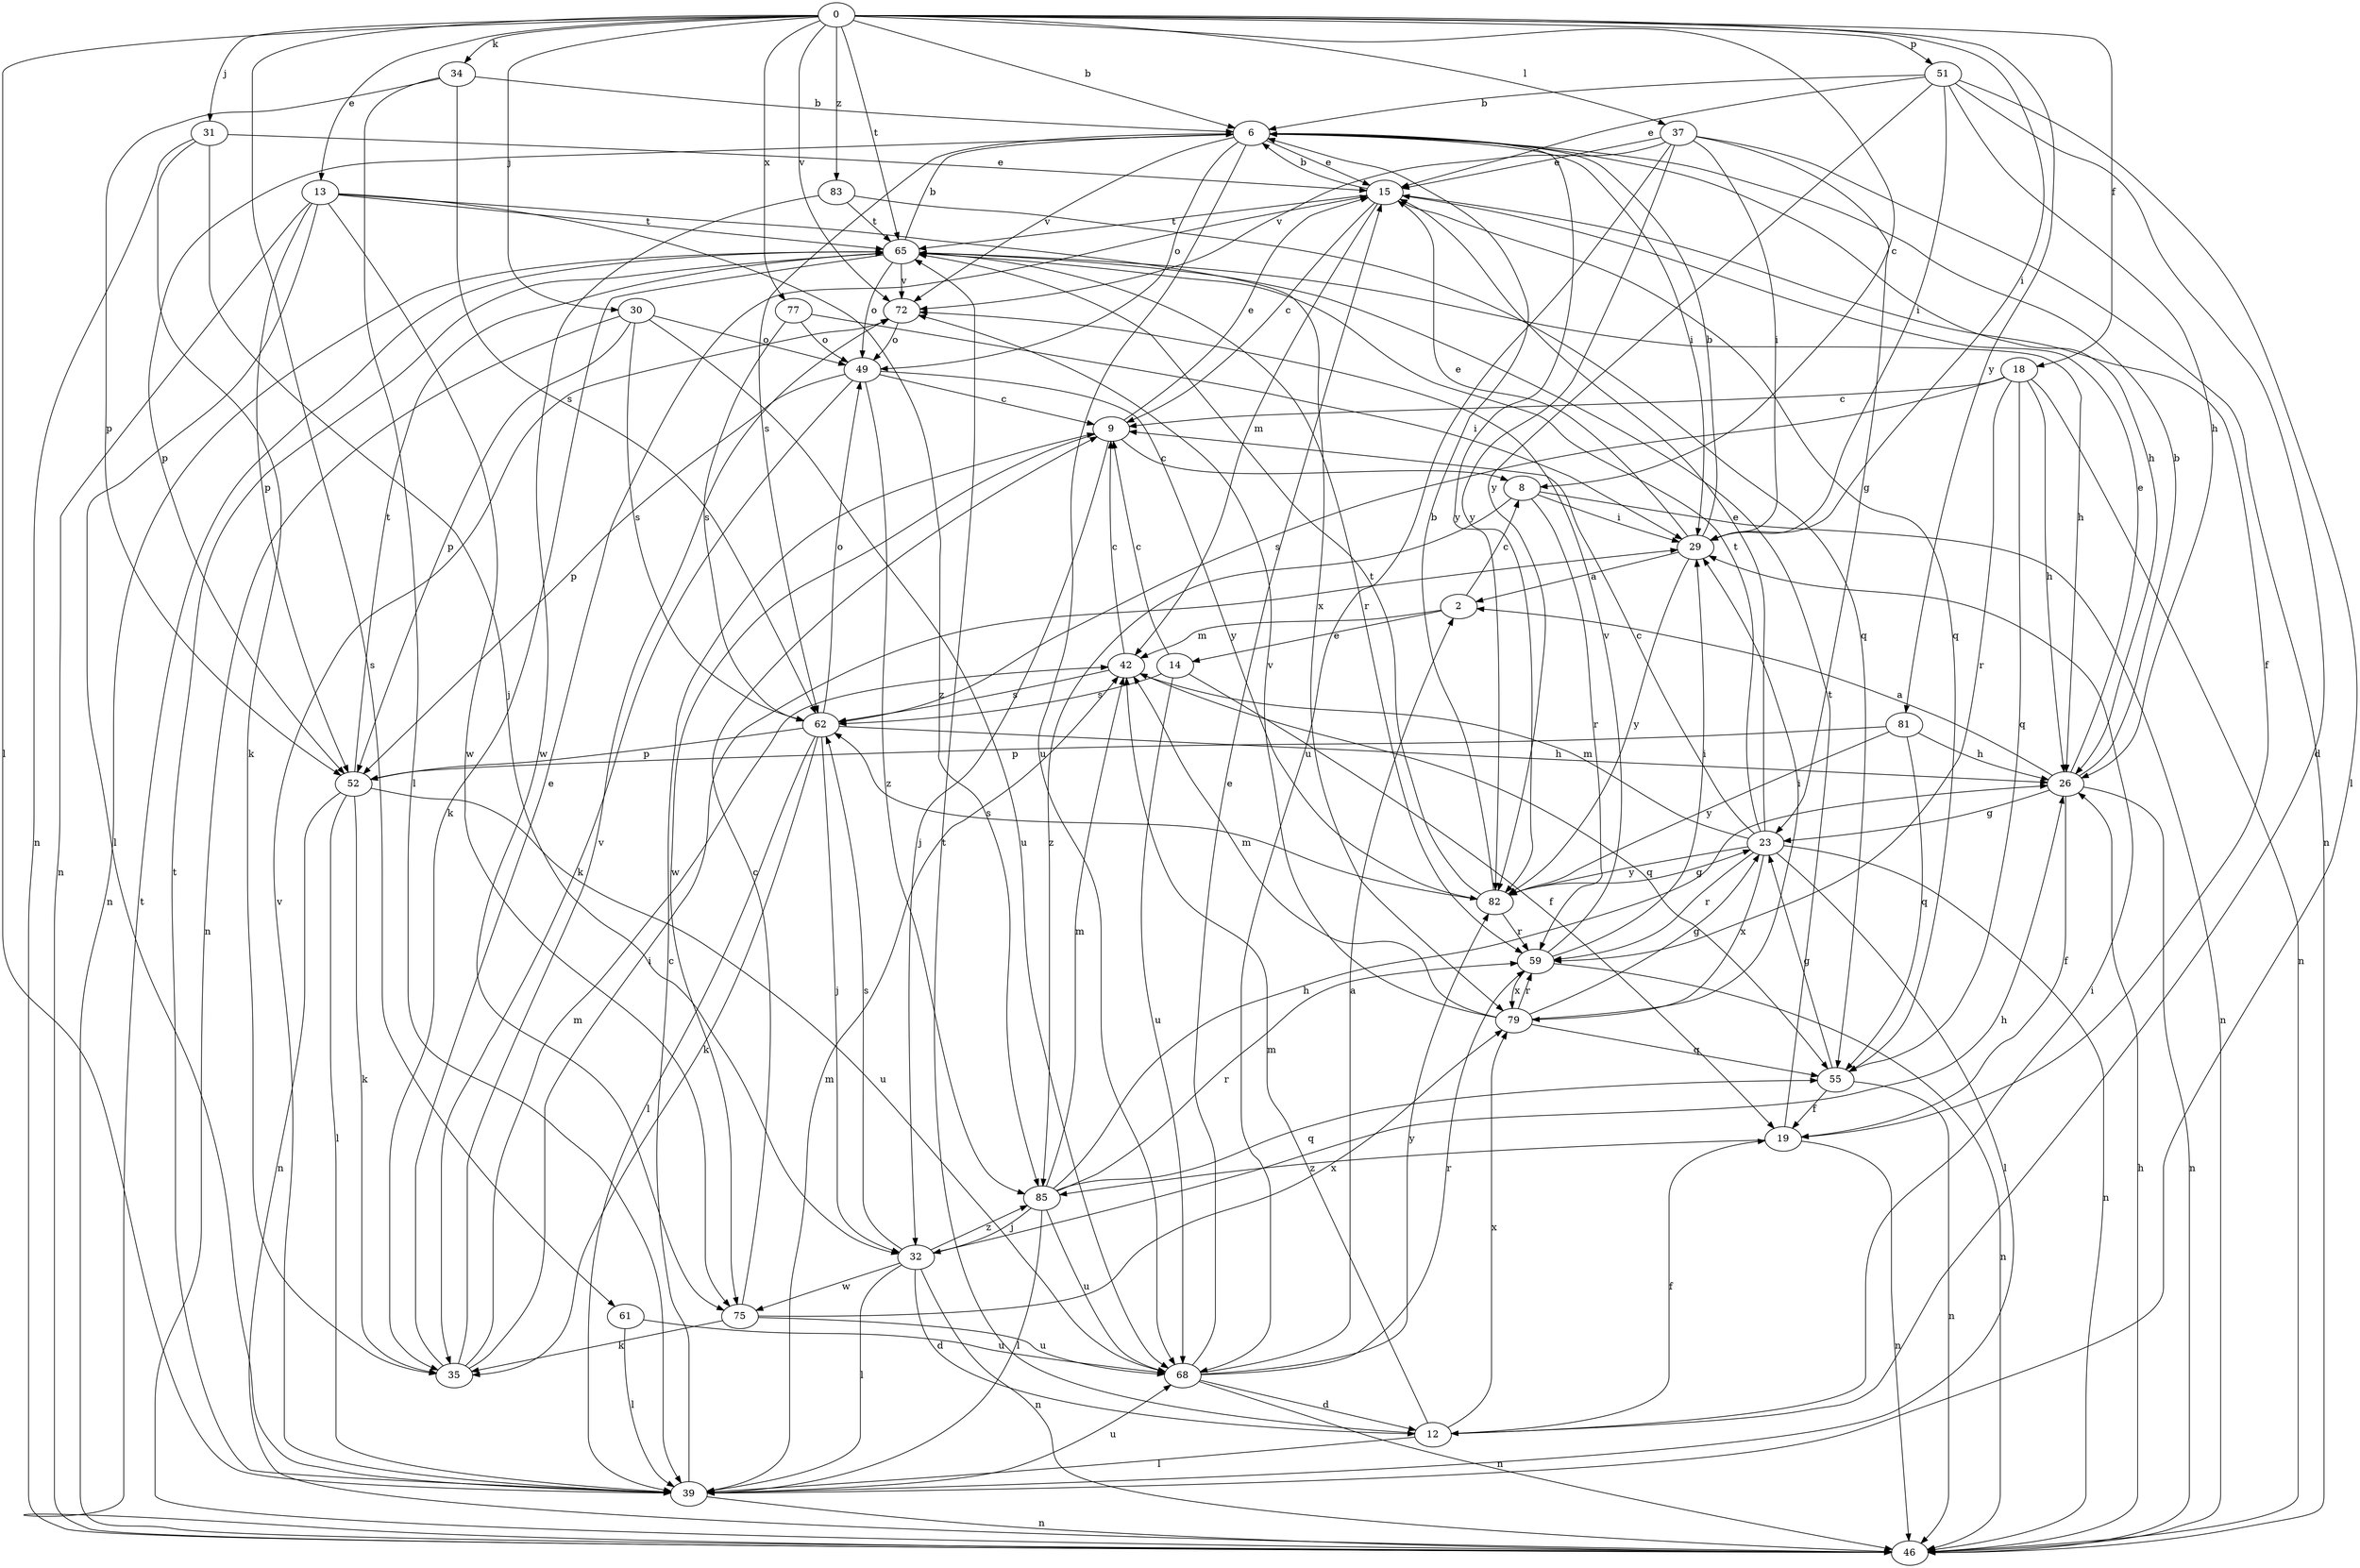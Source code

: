 strict digraph  {
0;
2;
6;
8;
9;
12;
13;
14;
15;
18;
19;
23;
26;
29;
30;
31;
32;
34;
35;
37;
39;
42;
46;
49;
51;
52;
55;
59;
61;
62;
65;
68;
72;
75;
77;
79;
81;
82;
83;
85;
0 -> 6  [label=b];
0 -> 8  [label=c];
0 -> 13  [label=e];
0 -> 18  [label=f];
0 -> 29  [label=i];
0 -> 30  [label=j];
0 -> 31  [label=j];
0 -> 34  [label=k];
0 -> 37  [label=l];
0 -> 39  [label=l];
0 -> 51  [label=p];
0 -> 61  [label=s];
0 -> 65  [label=t];
0 -> 72  [label=v];
0 -> 77  [label=x];
0 -> 81  [label=y];
0 -> 83  [label=z];
2 -> 8  [label=c];
2 -> 14  [label=e];
2 -> 42  [label=m];
6 -> 15  [label=e];
6 -> 26  [label=h];
6 -> 29  [label=i];
6 -> 49  [label=o];
6 -> 52  [label=p];
6 -> 62  [label=s];
6 -> 68  [label=u];
6 -> 72  [label=v];
6 -> 82  [label=y];
8 -> 29  [label=i];
8 -> 46  [label=n];
8 -> 59  [label=r];
8 -> 85  [label=z];
9 -> 8  [label=c];
9 -> 15  [label=e];
9 -> 32  [label=j];
9 -> 75  [label=w];
12 -> 19  [label=f];
12 -> 29  [label=i];
12 -> 39  [label=l];
12 -> 42  [label=m];
12 -> 65  [label=t];
12 -> 79  [label=x];
13 -> 39  [label=l];
13 -> 46  [label=n];
13 -> 52  [label=p];
13 -> 65  [label=t];
13 -> 75  [label=w];
13 -> 79  [label=x];
13 -> 85  [label=z];
14 -> 9  [label=c];
14 -> 19  [label=f];
14 -> 62  [label=s];
14 -> 68  [label=u];
15 -> 6  [label=b];
15 -> 9  [label=c];
15 -> 19  [label=f];
15 -> 42  [label=m];
15 -> 55  [label=q];
15 -> 65  [label=t];
18 -> 9  [label=c];
18 -> 26  [label=h];
18 -> 46  [label=n];
18 -> 55  [label=q];
18 -> 59  [label=r];
18 -> 62  [label=s];
19 -> 46  [label=n];
19 -> 65  [label=t];
19 -> 85  [label=z];
23 -> 9  [label=c];
23 -> 15  [label=e];
23 -> 39  [label=l];
23 -> 42  [label=m];
23 -> 46  [label=n];
23 -> 59  [label=r];
23 -> 65  [label=t];
23 -> 79  [label=x];
23 -> 82  [label=y];
26 -> 2  [label=a];
26 -> 6  [label=b];
26 -> 15  [label=e];
26 -> 19  [label=f];
26 -> 23  [label=g];
26 -> 46  [label=n];
29 -> 2  [label=a];
29 -> 6  [label=b];
29 -> 15  [label=e];
29 -> 82  [label=y];
30 -> 46  [label=n];
30 -> 49  [label=o];
30 -> 52  [label=p];
30 -> 62  [label=s];
30 -> 68  [label=u];
31 -> 15  [label=e];
31 -> 32  [label=j];
31 -> 35  [label=k];
31 -> 46  [label=n];
32 -> 12  [label=d];
32 -> 26  [label=h];
32 -> 39  [label=l];
32 -> 46  [label=n];
32 -> 62  [label=s];
32 -> 75  [label=w];
32 -> 85  [label=z];
34 -> 6  [label=b];
34 -> 39  [label=l];
34 -> 52  [label=p];
34 -> 62  [label=s];
35 -> 15  [label=e];
35 -> 29  [label=i];
35 -> 42  [label=m];
35 -> 72  [label=v];
37 -> 15  [label=e];
37 -> 23  [label=g];
37 -> 29  [label=i];
37 -> 46  [label=n];
37 -> 68  [label=u];
37 -> 72  [label=v];
37 -> 82  [label=y];
39 -> 9  [label=c];
39 -> 42  [label=m];
39 -> 46  [label=n];
39 -> 65  [label=t];
39 -> 68  [label=u];
39 -> 72  [label=v];
42 -> 9  [label=c];
42 -> 55  [label=q];
42 -> 62  [label=s];
46 -> 26  [label=h];
46 -> 65  [label=t];
49 -> 9  [label=c];
49 -> 35  [label=k];
49 -> 52  [label=p];
49 -> 82  [label=y];
49 -> 85  [label=z];
51 -> 6  [label=b];
51 -> 12  [label=d];
51 -> 15  [label=e];
51 -> 26  [label=h];
51 -> 29  [label=i];
51 -> 39  [label=l];
51 -> 82  [label=y];
52 -> 35  [label=k];
52 -> 39  [label=l];
52 -> 46  [label=n];
52 -> 65  [label=t];
52 -> 68  [label=u];
55 -> 19  [label=f];
55 -> 23  [label=g];
55 -> 46  [label=n];
59 -> 29  [label=i];
59 -> 46  [label=n];
59 -> 72  [label=v];
59 -> 79  [label=x];
61 -> 39  [label=l];
61 -> 68  [label=u];
62 -> 26  [label=h];
62 -> 32  [label=j];
62 -> 35  [label=k];
62 -> 39  [label=l];
62 -> 49  [label=o];
62 -> 52  [label=p];
65 -> 6  [label=b];
65 -> 26  [label=h];
65 -> 35  [label=k];
65 -> 46  [label=n];
65 -> 49  [label=o];
65 -> 59  [label=r];
65 -> 72  [label=v];
68 -> 2  [label=a];
68 -> 12  [label=d];
68 -> 15  [label=e];
68 -> 46  [label=n];
68 -> 59  [label=r];
68 -> 82  [label=y];
72 -> 49  [label=o];
75 -> 9  [label=c];
75 -> 35  [label=k];
75 -> 68  [label=u];
75 -> 79  [label=x];
77 -> 29  [label=i];
77 -> 49  [label=o];
77 -> 62  [label=s];
79 -> 23  [label=g];
79 -> 29  [label=i];
79 -> 42  [label=m];
79 -> 55  [label=q];
79 -> 59  [label=r];
79 -> 72  [label=v];
81 -> 26  [label=h];
81 -> 52  [label=p];
81 -> 55  [label=q];
81 -> 82  [label=y];
82 -> 6  [label=b];
82 -> 23  [label=g];
82 -> 59  [label=r];
82 -> 62  [label=s];
82 -> 65  [label=t];
83 -> 55  [label=q];
83 -> 65  [label=t];
83 -> 75  [label=w];
85 -> 26  [label=h];
85 -> 32  [label=j];
85 -> 39  [label=l];
85 -> 42  [label=m];
85 -> 55  [label=q];
85 -> 59  [label=r];
85 -> 68  [label=u];
}

